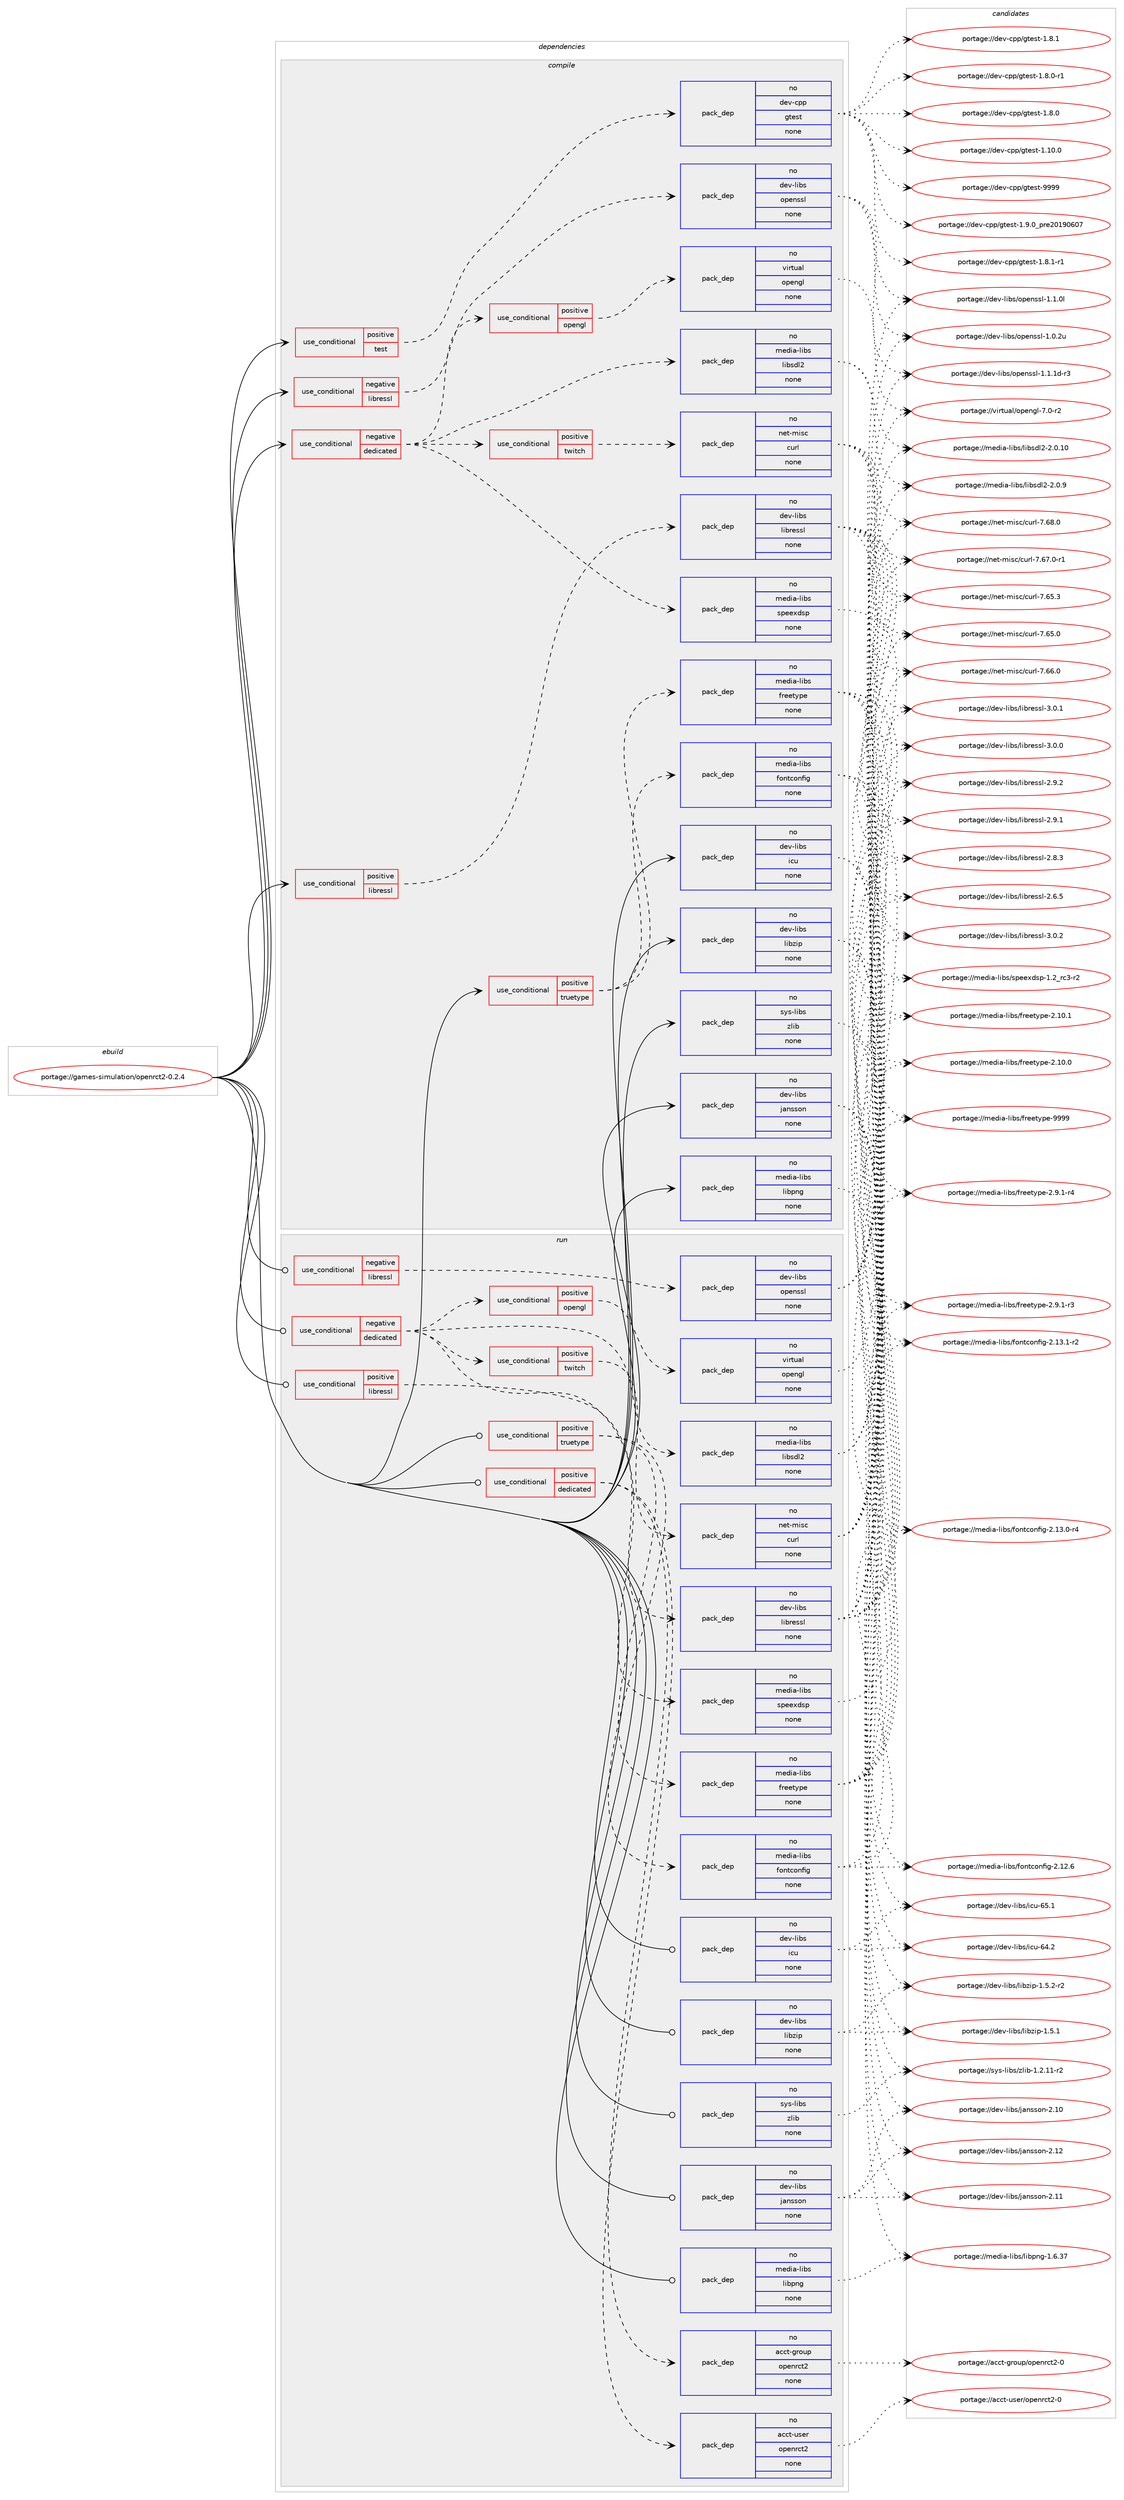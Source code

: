 digraph prolog {

# *************
# Graph options
# *************

newrank=true;
concentrate=true;
compound=true;
graph [rankdir=LR,fontname=Helvetica,fontsize=10,ranksep=1.5];#, ranksep=2.5, nodesep=0.2];
edge  [arrowhead=vee];
node  [fontname=Helvetica,fontsize=10];

# **********
# The ebuild
# **********

subgraph cluster_leftcol {
color=gray;
label=<<i>ebuild</i>>;
id [label="portage://games-simulation/openrct2-0.2.4", color=red, width=4, href="../games-simulation/openrct2-0.2.4.svg"];
}

# ****************
# The dependencies
# ****************

subgraph cluster_midcol {
color=gray;
label=<<i>dependencies</i>>;
subgraph cluster_compile {
fillcolor="#eeeeee";
style=filled;
label=<<i>compile</i>>;
subgraph cond58819 {
dependency282078 [label=<<TABLE BORDER="0" CELLBORDER="1" CELLSPACING="0" CELLPADDING="4"><TR><TD ROWSPAN="3" CELLPADDING="10">use_conditional</TD></TR><TR><TD>negative</TD></TR><TR><TD>dedicated</TD></TR></TABLE>>, shape=none, color=red];
subgraph pack218861 {
dependency282079 [label=<<TABLE BORDER="0" CELLBORDER="1" CELLSPACING="0" CELLPADDING="4" WIDTH="220"><TR><TD ROWSPAN="6" CELLPADDING="30">pack_dep</TD></TR><TR><TD WIDTH="110">no</TD></TR><TR><TD>media-libs</TD></TR><TR><TD>libsdl2</TD></TR><TR><TD>none</TD></TR><TR><TD></TD></TR></TABLE>>, shape=none, color=blue];
}
dependency282078:e -> dependency282079:w [weight=20,style="dashed",arrowhead="vee"];
subgraph pack218862 {
dependency282080 [label=<<TABLE BORDER="0" CELLBORDER="1" CELLSPACING="0" CELLPADDING="4" WIDTH="220"><TR><TD ROWSPAN="6" CELLPADDING="30">pack_dep</TD></TR><TR><TD WIDTH="110">no</TD></TR><TR><TD>media-libs</TD></TR><TR><TD>speexdsp</TD></TR><TR><TD>none</TD></TR><TR><TD></TD></TR></TABLE>>, shape=none, color=blue];
}
dependency282078:e -> dependency282080:w [weight=20,style="dashed",arrowhead="vee"];
subgraph cond58820 {
dependency282081 [label=<<TABLE BORDER="0" CELLBORDER="1" CELLSPACING="0" CELLPADDING="4"><TR><TD ROWSPAN="3" CELLPADDING="10">use_conditional</TD></TR><TR><TD>positive</TD></TR><TR><TD>opengl</TD></TR></TABLE>>, shape=none, color=red];
subgraph pack218863 {
dependency282082 [label=<<TABLE BORDER="0" CELLBORDER="1" CELLSPACING="0" CELLPADDING="4" WIDTH="220"><TR><TD ROWSPAN="6" CELLPADDING="30">pack_dep</TD></TR><TR><TD WIDTH="110">no</TD></TR><TR><TD>virtual</TD></TR><TR><TD>opengl</TD></TR><TR><TD>none</TD></TR><TR><TD></TD></TR></TABLE>>, shape=none, color=blue];
}
dependency282081:e -> dependency282082:w [weight=20,style="dashed",arrowhead="vee"];
}
dependency282078:e -> dependency282081:w [weight=20,style="dashed",arrowhead="vee"];
subgraph cond58821 {
dependency282083 [label=<<TABLE BORDER="0" CELLBORDER="1" CELLSPACING="0" CELLPADDING="4"><TR><TD ROWSPAN="3" CELLPADDING="10">use_conditional</TD></TR><TR><TD>positive</TD></TR><TR><TD>twitch</TD></TR></TABLE>>, shape=none, color=red];
subgraph pack218864 {
dependency282084 [label=<<TABLE BORDER="0" CELLBORDER="1" CELLSPACING="0" CELLPADDING="4" WIDTH="220"><TR><TD ROWSPAN="6" CELLPADDING="30">pack_dep</TD></TR><TR><TD WIDTH="110">no</TD></TR><TR><TD>net-misc</TD></TR><TR><TD>curl</TD></TR><TR><TD>none</TD></TR><TR><TD></TD></TR></TABLE>>, shape=none, color=blue];
}
dependency282083:e -> dependency282084:w [weight=20,style="dashed",arrowhead="vee"];
}
dependency282078:e -> dependency282083:w [weight=20,style="dashed",arrowhead="vee"];
}
id:e -> dependency282078:w [weight=20,style="solid",arrowhead="vee"];
subgraph cond58822 {
dependency282085 [label=<<TABLE BORDER="0" CELLBORDER="1" CELLSPACING="0" CELLPADDING="4"><TR><TD ROWSPAN="3" CELLPADDING="10">use_conditional</TD></TR><TR><TD>negative</TD></TR><TR><TD>libressl</TD></TR></TABLE>>, shape=none, color=red];
subgraph pack218865 {
dependency282086 [label=<<TABLE BORDER="0" CELLBORDER="1" CELLSPACING="0" CELLPADDING="4" WIDTH="220"><TR><TD ROWSPAN="6" CELLPADDING="30">pack_dep</TD></TR><TR><TD WIDTH="110">no</TD></TR><TR><TD>dev-libs</TD></TR><TR><TD>openssl</TD></TR><TR><TD>none</TD></TR><TR><TD></TD></TR></TABLE>>, shape=none, color=blue];
}
dependency282085:e -> dependency282086:w [weight=20,style="dashed",arrowhead="vee"];
}
id:e -> dependency282085:w [weight=20,style="solid",arrowhead="vee"];
subgraph cond58823 {
dependency282087 [label=<<TABLE BORDER="0" CELLBORDER="1" CELLSPACING="0" CELLPADDING="4"><TR><TD ROWSPAN="3" CELLPADDING="10">use_conditional</TD></TR><TR><TD>positive</TD></TR><TR><TD>libressl</TD></TR></TABLE>>, shape=none, color=red];
subgraph pack218866 {
dependency282088 [label=<<TABLE BORDER="0" CELLBORDER="1" CELLSPACING="0" CELLPADDING="4" WIDTH="220"><TR><TD ROWSPAN="6" CELLPADDING="30">pack_dep</TD></TR><TR><TD WIDTH="110">no</TD></TR><TR><TD>dev-libs</TD></TR><TR><TD>libressl</TD></TR><TR><TD>none</TD></TR><TR><TD></TD></TR></TABLE>>, shape=none, color=blue];
}
dependency282087:e -> dependency282088:w [weight=20,style="dashed",arrowhead="vee"];
}
id:e -> dependency282087:w [weight=20,style="solid",arrowhead="vee"];
subgraph cond58824 {
dependency282089 [label=<<TABLE BORDER="0" CELLBORDER="1" CELLSPACING="0" CELLPADDING="4"><TR><TD ROWSPAN="3" CELLPADDING="10">use_conditional</TD></TR><TR><TD>positive</TD></TR><TR><TD>test</TD></TR></TABLE>>, shape=none, color=red];
subgraph pack218867 {
dependency282090 [label=<<TABLE BORDER="0" CELLBORDER="1" CELLSPACING="0" CELLPADDING="4" WIDTH="220"><TR><TD ROWSPAN="6" CELLPADDING="30">pack_dep</TD></TR><TR><TD WIDTH="110">no</TD></TR><TR><TD>dev-cpp</TD></TR><TR><TD>gtest</TD></TR><TR><TD>none</TD></TR><TR><TD></TD></TR></TABLE>>, shape=none, color=blue];
}
dependency282089:e -> dependency282090:w [weight=20,style="dashed",arrowhead="vee"];
}
id:e -> dependency282089:w [weight=20,style="solid",arrowhead="vee"];
subgraph cond58825 {
dependency282091 [label=<<TABLE BORDER="0" CELLBORDER="1" CELLSPACING="0" CELLPADDING="4"><TR><TD ROWSPAN="3" CELLPADDING="10">use_conditional</TD></TR><TR><TD>positive</TD></TR><TR><TD>truetype</TD></TR></TABLE>>, shape=none, color=red];
subgraph pack218868 {
dependency282092 [label=<<TABLE BORDER="0" CELLBORDER="1" CELLSPACING="0" CELLPADDING="4" WIDTH="220"><TR><TD ROWSPAN="6" CELLPADDING="30">pack_dep</TD></TR><TR><TD WIDTH="110">no</TD></TR><TR><TD>media-libs</TD></TR><TR><TD>fontconfig</TD></TR><TR><TD>none</TD></TR><TR><TD></TD></TR></TABLE>>, shape=none, color=blue];
}
dependency282091:e -> dependency282092:w [weight=20,style="dashed",arrowhead="vee"];
subgraph pack218869 {
dependency282093 [label=<<TABLE BORDER="0" CELLBORDER="1" CELLSPACING="0" CELLPADDING="4" WIDTH="220"><TR><TD ROWSPAN="6" CELLPADDING="30">pack_dep</TD></TR><TR><TD WIDTH="110">no</TD></TR><TR><TD>media-libs</TD></TR><TR><TD>freetype</TD></TR><TR><TD>none</TD></TR><TR><TD></TD></TR></TABLE>>, shape=none, color=blue];
}
dependency282091:e -> dependency282093:w [weight=20,style="dashed",arrowhead="vee"];
}
id:e -> dependency282091:w [weight=20,style="solid",arrowhead="vee"];
subgraph pack218870 {
dependency282094 [label=<<TABLE BORDER="0" CELLBORDER="1" CELLSPACING="0" CELLPADDING="4" WIDTH="220"><TR><TD ROWSPAN="6" CELLPADDING="30">pack_dep</TD></TR><TR><TD WIDTH="110">no</TD></TR><TR><TD>dev-libs</TD></TR><TR><TD>icu</TD></TR><TR><TD>none</TD></TR><TR><TD></TD></TR></TABLE>>, shape=none, color=blue];
}
id:e -> dependency282094:w [weight=20,style="solid",arrowhead="vee"];
subgraph pack218871 {
dependency282095 [label=<<TABLE BORDER="0" CELLBORDER="1" CELLSPACING="0" CELLPADDING="4" WIDTH="220"><TR><TD ROWSPAN="6" CELLPADDING="30">pack_dep</TD></TR><TR><TD WIDTH="110">no</TD></TR><TR><TD>dev-libs</TD></TR><TR><TD>jansson</TD></TR><TR><TD>none</TD></TR><TR><TD></TD></TR></TABLE>>, shape=none, color=blue];
}
id:e -> dependency282095:w [weight=20,style="solid",arrowhead="vee"];
subgraph pack218872 {
dependency282096 [label=<<TABLE BORDER="0" CELLBORDER="1" CELLSPACING="0" CELLPADDING="4" WIDTH="220"><TR><TD ROWSPAN="6" CELLPADDING="30">pack_dep</TD></TR><TR><TD WIDTH="110">no</TD></TR><TR><TD>dev-libs</TD></TR><TR><TD>libzip</TD></TR><TR><TD>none</TD></TR><TR><TD></TD></TR></TABLE>>, shape=none, color=blue];
}
id:e -> dependency282096:w [weight=20,style="solid",arrowhead="vee"];
subgraph pack218873 {
dependency282097 [label=<<TABLE BORDER="0" CELLBORDER="1" CELLSPACING="0" CELLPADDING="4" WIDTH="220"><TR><TD ROWSPAN="6" CELLPADDING="30">pack_dep</TD></TR><TR><TD WIDTH="110">no</TD></TR><TR><TD>media-libs</TD></TR><TR><TD>libpng</TD></TR><TR><TD>none</TD></TR><TR><TD></TD></TR></TABLE>>, shape=none, color=blue];
}
id:e -> dependency282097:w [weight=20,style="solid",arrowhead="vee"];
subgraph pack218874 {
dependency282098 [label=<<TABLE BORDER="0" CELLBORDER="1" CELLSPACING="0" CELLPADDING="4" WIDTH="220"><TR><TD ROWSPAN="6" CELLPADDING="30">pack_dep</TD></TR><TR><TD WIDTH="110">no</TD></TR><TR><TD>sys-libs</TD></TR><TR><TD>zlib</TD></TR><TR><TD>none</TD></TR><TR><TD></TD></TR></TABLE>>, shape=none, color=blue];
}
id:e -> dependency282098:w [weight=20,style="solid",arrowhead="vee"];
}
subgraph cluster_compileandrun {
fillcolor="#eeeeee";
style=filled;
label=<<i>compile and run</i>>;
}
subgraph cluster_run {
fillcolor="#eeeeee";
style=filled;
label=<<i>run</i>>;
subgraph cond58826 {
dependency282099 [label=<<TABLE BORDER="0" CELLBORDER="1" CELLSPACING="0" CELLPADDING="4"><TR><TD ROWSPAN="3" CELLPADDING="10">use_conditional</TD></TR><TR><TD>negative</TD></TR><TR><TD>dedicated</TD></TR></TABLE>>, shape=none, color=red];
subgraph pack218875 {
dependency282100 [label=<<TABLE BORDER="0" CELLBORDER="1" CELLSPACING="0" CELLPADDING="4" WIDTH="220"><TR><TD ROWSPAN="6" CELLPADDING="30">pack_dep</TD></TR><TR><TD WIDTH="110">no</TD></TR><TR><TD>media-libs</TD></TR><TR><TD>libsdl2</TD></TR><TR><TD>none</TD></TR><TR><TD></TD></TR></TABLE>>, shape=none, color=blue];
}
dependency282099:e -> dependency282100:w [weight=20,style="dashed",arrowhead="vee"];
subgraph pack218876 {
dependency282101 [label=<<TABLE BORDER="0" CELLBORDER="1" CELLSPACING="0" CELLPADDING="4" WIDTH="220"><TR><TD ROWSPAN="6" CELLPADDING="30">pack_dep</TD></TR><TR><TD WIDTH="110">no</TD></TR><TR><TD>media-libs</TD></TR><TR><TD>speexdsp</TD></TR><TR><TD>none</TD></TR><TR><TD></TD></TR></TABLE>>, shape=none, color=blue];
}
dependency282099:e -> dependency282101:w [weight=20,style="dashed",arrowhead="vee"];
subgraph cond58827 {
dependency282102 [label=<<TABLE BORDER="0" CELLBORDER="1" CELLSPACING="0" CELLPADDING="4"><TR><TD ROWSPAN="3" CELLPADDING="10">use_conditional</TD></TR><TR><TD>positive</TD></TR><TR><TD>opengl</TD></TR></TABLE>>, shape=none, color=red];
subgraph pack218877 {
dependency282103 [label=<<TABLE BORDER="0" CELLBORDER="1" CELLSPACING="0" CELLPADDING="4" WIDTH="220"><TR><TD ROWSPAN="6" CELLPADDING="30">pack_dep</TD></TR><TR><TD WIDTH="110">no</TD></TR><TR><TD>virtual</TD></TR><TR><TD>opengl</TD></TR><TR><TD>none</TD></TR><TR><TD></TD></TR></TABLE>>, shape=none, color=blue];
}
dependency282102:e -> dependency282103:w [weight=20,style="dashed",arrowhead="vee"];
}
dependency282099:e -> dependency282102:w [weight=20,style="dashed",arrowhead="vee"];
subgraph cond58828 {
dependency282104 [label=<<TABLE BORDER="0" CELLBORDER="1" CELLSPACING="0" CELLPADDING="4"><TR><TD ROWSPAN="3" CELLPADDING="10">use_conditional</TD></TR><TR><TD>positive</TD></TR><TR><TD>twitch</TD></TR></TABLE>>, shape=none, color=red];
subgraph pack218878 {
dependency282105 [label=<<TABLE BORDER="0" CELLBORDER="1" CELLSPACING="0" CELLPADDING="4" WIDTH="220"><TR><TD ROWSPAN="6" CELLPADDING="30">pack_dep</TD></TR><TR><TD WIDTH="110">no</TD></TR><TR><TD>net-misc</TD></TR><TR><TD>curl</TD></TR><TR><TD>none</TD></TR><TR><TD></TD></TR></TABLE>>, shape=none, color=blue];
}
dependency282104:e -> dependency282105:w [weight=20,style="dashed",arrowhead="vee"];
}
dependency282099:e -> dependency282104:w [weight=20,style="dashed",arrowhead="vee"];
}
id:e -> dependency282099:w [weight=20,style="solid",arrowhead="odot"];
subgraph cond58829 {
dependency282106 [label=<<TABLE BORDER="0" CELLBORDER="1" CELLSPACING="0" CELLPADDING="4"><TR><TD ROWSPAN="3" CELLPADDING="10">use_conditional</TD></TR><TR><TD>negative</TD></TR><TR><TD>libressl</TD></TR></TABLE>>, shape=none, color=red];
subgraph pack218879 {
dependency282107 [label=<<TABLE BORDER="0" CELLBORDER="1" CELLSPACING="0" CELLPADDING="4" WIDTH="220"><TR><TD ROWSPAN="6" CELLPADDING="30">pack_dep</TD></TR><TR><TD WIDTH="110">no</TD></TR><TR><TD>dev-libs</TD></TR><TR><TD>openssl</TD></TR><TR><TD>none</TD></TR><TR><TD></TD></TR></TABLE>>, shape=none, color=blue];
}
dependency282106:e -> dependency282107:w [weight=20,style="dashed",arrowhead="vee"];
}
id:e -> dependency282106:w [weight=20,style="solid",arrowhead="odot"];
subgraph cond58830 {
dependency282108 [label=<<TABLE BORDER="0" CELLBORDER="1" CELLSPACING="0" CELLPADDING="4"><TR><TD ROWSPAN="3" CELLPADDING="10">use_conditional</TD></TR><TR><TD>positive</TD></TR><TR><TD>dedicated</TD></TR></TABLE>>, shape=none, color=red];
subgraph pack218880 {
dependency282109 [label=<<TABLE BORDER="0" CELLBORDER="1" CELLSPACING="0" CELLPADDING="4" WIDTH="220"><TR><TD ROWSPAN="6" CELLPADDING="30">pack_dep</TD></TR><TR><TD WIDTH="110">no</TD></TR><TR><TD>acct-group</TD></TR><TR><TD>openrct2</TD></TR><TR><TD>none</TD></TR><TR><TD></TD></TR></TABLE>>, shape=none, color=blue];
}
dependency282108:e -> dependency282109:w [weight=20,style="dashed",arrowhead="vee"];
subgraph pack218881 {
dependency282110 [label=<<TABLE BORDER="0" CELLBORDER="1" CELLSPACING="0" CELLPADDING="4" WIDTH="220"><TR><TD ROWSPAN="6" CELLPADDING="30">pack_dep</TD></TR><TR><TD WIDTH="110">no</TD></TR><TR><TD>acct-user</TD></TR><TR><TD>openrct2</TD></TR><TR><TD>none</TD></TR><TR><TD></TD></TR></TABLE>>, shape=none, color=blue];
}
dependency282108:e -> dependency282110:w [weight=20,style="dashed",arrowhead="vee"];
}
id:e -> dependency282108:w [weight=20,style="solid",arrowhead="odot"];
subgraph cond58831 {
dependency282111 [label=<<TABLE BORDER="0" CELLBORDER="1" CELLSPACING="0" CELLPADDING="4"><TR><TD ROWSPAN="3" CELLPADDING="10">use_conditional</TD></TR><TR><TD>positive</TD></TR><TR><TD>libressl</TD></TR></TABLE>>, shape=none, color=red];
subgraph pack218882 {
dependency282112 [label=<<TABLE BORDER="0" CELLBORDER="1" CELLSPACING="0" CELLPADDING="4" WIDTH="220"><TR><TD ROWSPAN="6" CELLPADDING="30">pack_dep</TD></TR><TR><TD WIDTH="110">no</TD></TR><TR><TD>dev-libs</TD></TR><TR><TD>libressl</TD></TR><TR><TD>none</TD></TR><TR><TD></TD></TR></TABLE>>, shape=none, color=blue];
}
dependency282111:e -> dependency282112:w [weight=20,style="dashed",arrowhead="vee"];
}
id:e -> dependency282111:w [weight=20,style="solid",arrowhead="odot"];
subgraph cond58832 {
dependency282113 [label=<<TABLE BORDER="0" CELLBORDER="1" CELLSPACING="0" CELLPADDING="4"><TR><TD ROWSPAN="3" CELLPADDING="10">use_conditional</TD></TR><TR><TD>positive</TD></TR><TR><TD>truetype</TD></TR></TABLE>>, shape=none, color=red];
subgraph pack218883 {
dependency282114 [label=<<TABLE BORDER="0" CELLBORDER="1" CELLSPACING="0" CELLPADDING="4" WIDTH="220"><TR><TD ROWSPAN="6" CELLPADDING="30">pack_dep</TD></TR><TR><TD WIDTH="110">no</TD></TR><TR><TD>media-libs</TD></TR><TR><TD>fontconfig</TD></TR><TR><TD>none</TD></TR><TR><TD></TD></TR></TABLE>>, shape=none, color=blue];
}
dependency282113:e -> dependency282114:w [weight=20,style="dashed",arrowhead="vee"];
subgraph pack218884 {
dependency282115 [label=<<TABLE BORDER="0" CELLBORDER="1" CELLSPACING="0" CELLPADDING="4" WIDTH="220"><TR><TD ROWSPAN="6" CELLPADDING="30">pack_dep</TD></TR><TR><TD WIDTH="110">no</TD></TR><TR><TD>media-libs</TD></TR><TR><TD>freetype</TD></TR><TR><TD>none</TD></TR><TR><TD></TD></TR></TABLE>>, shape=none, color=blue];
}
dependency282113:e -> dependency282115:w [weight=20,style="dashed",arrowhead="vee"];
}
id:e -> dependency282113:w [weight=20,style="solid",arrowhead="odot"];
subgraph pack218885 {
dependency282116 [label=<<TABLE BORDER="0" CELLBORDER="1" CELLSPACING="0" CELLPADDING="4" WIDTH="220"><TR><TD ROWSPAN="6" CELLPADDING="30">pack_dep</TD></TR><TR><TD WIDTH="110">no</TD></TR><TR><TD>dev-libs</TD></TR><TR><TD>icu</TD></TR><TR><TD>none</TD></TR><TR><TD></TD></TR></TABLE>>, shape=none, color=blue];
}
id:e -> dependency282116:w [weight=20,style="solid",arrowhead="odot"];
subgraph pack218886 {
dependency282117 [label=<<TABLE BORDER="0" CELLBORDER="1" CELLSPACING="0" CELLPADDING="4" WIDTH="220"><TR><TD ROWSPAN="6" CELLPADDING="30">pack_dep</TD></TR><TR><TD WIDTH="110">no</TD></TR><TR><TD>dev-libs</TD></TR><TR><TD>jansson</TD></TR><TR><TD>none</TD></TR><TR><TD></TD></TR></TABLE>>, shape=none, color=blue];
}
id:e -> dependency282117:w [weight=20,style="solid",arrowhead="odot"];
subgraph pack218887 {
dependency282118 [label=<<TABLE BORDER="0" CELLBORDER="1" CELLSPACING="0" CELLPADDING="4" WIDTH="220"><TR><TD ROWSPAN="6" CELLPADDING="30">pack_dep</TD></TR><TR><TD WIDTH="110">no</TD></TR><TR><TD>dev-libs</TD></TR><TR><TD>libzip</TD></TR><TR><TD>none</TD></TR><TR><TD></TD></TR></TABLE>>, shape=none, color=blue];
}
id:e -> dependency282118:w [weight=20,style="solid",arrowhead="odot"];
subgraph pack218888 {
dependency282119 [label=<<TABLE BORDER="0" CELLBORDER="1" CELLSPACING="0" CELLPADDING="4" WIDTH="220"><TR><TD ROWSPAN="6" CELLPADDING="30">pack_dep</TD></TR><TR><TD WIDTH="110">no</TD></TR><TR><TD>media-libs</TD></TR><TR><TD>libpng</TD></TR><TR><TD>none</TD></TR><TR><TD></TD></TR></TABLE>>, shape=none, color=blue];
}
id:e -> dependency282119:w [weight=20,style="solid",arrowhead="odot"];
subgraph pack218889 {
dependency282120 [label=<<TABLE BORDER="0" CELLBORDER="1" CELLSPACING="0" CELLPADDING="4" WIDTH="220"><TR><TD ROWSPAN="6" CELLPADDING="30">pack_dep</TD></TR><TR><TD WIDTH="110">no</TD></TR><TR><TD>sys-libs</TD></TR><TR><TD>zlib</TD></TR><TR><TD>none</TD></TR><TR><TD></TD></TR></TABLE>>, shape=none, color=blue];
}
id:e -> dependency282120:w [weight=20,style="solid",arrowhead="odot"];
}
}

# **************
# The candidates
# **************

subgraph cluster_choices {
rank=same;
color=gray;
label=<<i>candidates</i>>;

subgraph choice218861 {
color=black;
nodesep=1;
choice109101100105974510810598115471081059811510010850455046484657 [label="portage://media-libs/libsdl2-2.0.9", color=red, width=4,href="../media-libs/libsdl2-2.0.9.svg"];
choice10910110010597451081059811547108105981151001085045504648464948 [label="portage://media-libs/libsdl2-2.0.10", color=red, width=4,href="../media-libs/libsdl2-2.0.10.svg"];
dependency282079:e -> choice109101100105974510810598115471081059811510010850455046484657:w [style=dotted,weight="100"];
dependency282079:e -> choice10910110010597451081059811547108105981151001085045504648464948:w [style=dotted,weight="100"];
}
subgraph choice218862 {
color=black;
nodesep=1;
choice10910110010597451081059811547115112101101120100115112454946509511499514511450 [label="portage://media-libs/speexdsp-1.2_rc3-r2", color=red, width=4,href="../media-libs/speexdsp-1.2_rc3-r2.svg"];
dependency282080:e -> choice10910110010597451081059811547115112101101120100115112454946509511499514511450:w [style=dotted,weight="100"];
}
subgraph choice218863 {
color=black;
nodesep=1;
choice1181051141161179710847111112101110103108455546484511450 [label="portage://virtual/opengl-7.0-r2", color=red, width=4,href="../virtual/opengl-7.0-r2.svg"];
dependency282082:e -> choice1181051141161179710847111112101110103108455546484511450:w [style=dotted,weight="100"];
}
subgraph choice218864 {
color=black;
nodesep=1;
choice1101011164510910511599479911711410845554654564648 [label="portage://net-misc/curl-7.68.0", color=red, width=4,href="../net-misc/curl-7.68.0.svg"];
choice11010111645109105115994799117114108455546545546484511449 [label="portage://net-misc/curl-7.67.0-r1", color=red, width=4,href="../net-misc/curl-7.67.0-r1.svg"];
choice1101011164510910511599479911711410845554654544648 [label="portage://net-misc/curl-7.66.0", color=red, width=4,href="../net-misc/curl-7.66.0.svg"];
choice1101011164510910511599479911711410845554654534651 [label="portage://net-misc/curl-7.65.3", color=red, width=4,href="../net-misc/curl-7.65.3.svg"];
choice1101011164510910511599479911711410845554654534648 [label="portage://net-misc/curl-7.65.0", color=red, width=4,href="../net-misc/curl-7.65.0.svg"];
dependency282084:e -> choice1101011164510910511599479911711410845554654564648:w [style=dotted,weight="100"];
dependency282084:e -> choice11010111645109105115994799117114108455546545546484511449:w [style=dotted,weight="100"];
dependency282084:e -> choice1101011164510910511599479911711410845554654544648:w [style=dotted,weight="100"];
dependency282084:e -> choice1101011164510910511599479911711410845554654534651:w [style=dotted,weight="100"];
dependency282084:e -> choice1101011164510910511599479911711410845554654534648:w [style=dotted,weight="100"];
}
subgraph choice218865 {
color=black;
nodesep=1;
choice1001011184510810598115471111121011101151151084549464946491004511451 [label="portage://dev-libs/openssl-1.1.1d-r3", color=red, width=4,href="../dev-libs/openssl-1.1.1d-r3.svg"];
choice100101118451081059811547111112101110115115108454946494648108 [label="portage://dev-libs/openssl-1.1.0l", color=red, width=4,href="../dev-libs/openssl-1.1.0l.svg"];
choice100101118451081059811547111112101110115115108454946484650117 [label="portage://dev-libs/openssl-1.0.2u", color=red, width=4,href="../dev-libs/openssl-1.0.2u.svg"];
dependency282086:e -> choice1001011184510810598115471111121011101151151084549464946491004511451:w [style=dotted,weight="100"];
dependency282086:e -> choice100101118451081059811547111112101110115115108454946494648108:w [style=dotted,weight="100"];
dependency282086:e -> choice100101118451081059811547111112101110115115108454946484650117:w [style=dotted,weight="100"];
}
subgraph choice218866 {
color=black;
nodesep=1;
choice10010111845108105981154710810598114101115115108455146484650 [label="portage://dev-libs/libressl-3.0.2", color=red, width=4,href="../dev-libs/libressl-3.0.2.svg"];
choice10010111845108105981154710810598114101115115108455146484649 [label="portage://dev-libs/libressl-3.0.1", color=red, width=4,href="../dev-libs/libressl-3.0.1.svg"];
choice10010111845108105981154710810598114101115115108455146484648 [label="portage://dev-libs/libressl-3.0.0", color=red, width=4,href="../dev-libs/libressl-3.0.0.svg"];
choice10010111845108105981154710810598114101115115108455046574650 [label="portage://dev-libs/libressl-2.9.2", color=red, width=4,href="../dev-libs/libressl-2.9.2.svg"];
choice10010111845108105981154710810598114101115115108455046574649 [label="portage://dev-libs/libressl-2.9.1", color=red, width=4,href="../dev-libs/libressl-2.9.1.svg"];
choice10010111845108105981154710810598114101115115108455046564651 [label="portage://dev-libs/libressl-2.8.3", color=red, width=4,href="../dev-libs/libressl-2.8.3.svg"];
choice10010111845108105981154710810598114101115115108455046544653 [label="portage://dev-libs/libressl-2.6.5", color=red, width=4,href="../dev-libs/libressl-2.6.5.svg"];
dependency282088:e -> choice10010111845108105981154710810598114101115115108455146484650:w [style=dotted,weight="100"];
dependency282088:e -> choice10010111845108105981154710810598114101115115108455146484649:w [style=dotted,weight="100"];
dependency282088:e -> choice10010111845108105981154710810598114101115115108455146484648:w [style=dotted,weight="100"];
dependency282088:e -> choice10010111845108105981154710810598114101115115108455046574650:w [style=dotted,weight="100"];
dependency282088:e -> choice10010111845108105981154710810598114101115115108455046574649:w [style=dotted,weight="100"];
dependency282088:e -> choice10010111845108105981154710810598114101115115108455046564651:w [style=dotted,weight="100"];
dependency282088:e -> choice10010111845108105981154710810598114101115115108455046544653:w [style=dotted,weight="100"];
}
subgraph choice218867 {
color=black;
nodesep=1;
choice1001011184599112112471031161011151164557575757 [label="portage://dev-cpp/gtest-9999", color=red, width=4,href="../dev-cpp/gtest-9999.svg"];
choice100101118459911211247103116101115116454946574648951121141015048495748544855 [label="portage://dev-cpp/gtest-1.9.0_pre20190607", color=red, width=4,href="../dev-cpp/gtest-1.9.0_pre20190607.svg"];
choice1001011184599112112471031161011151164549465646494511449 [label="portage://dev-cpp/gtest-1.8.1-r1", color=red, width=4,href="../dev-cpp/gtest-1.8.1-r1.svg"];
choice100101118459911211247103116101115116454946564649 [label="portage://dev-cpp/gtest-1.8.1", color=red, width=4,href="../dev-cpp/gtest-1.8.1.svg"];
choice1001011184599112112471031161011151164549465646484511449 [label="portage://dev-cpp/gtest-1.8.0-r1", color=red, width=4,href="../dev-cpp/gtest-1.8.0-r1.svg"];
choice100101118459911211247103116101115116454946564648 [label="portage://dev-cpp/gtest-1.8.0", color=red, width=4,href="../dev-cpp/gtest-1.8.0.svg"];
choice10010111845991121124710311610111511645494649484648 [label="portage://dev-cpp/gtest-1.10.0", color=red, width=4,href="../dev-cpp/gtest-1.10.0.svg"];
dependency282090:e -> choice1001011184599112112471031161011151164557575757:w [style=dotted,weight="100"];
dependency282090:e -> choice100101118459911211247103116101115116454946574648951121141015048495748544855:w [style=dotted,weight="100"];
dependency282090:e -> choice1001011184599112112471031161011151164549465646494511449:w [style=dotted,weight="100"];
dependency282090:e -> choice100101118459911211247103116101115116454946564649:w [style=dotted,weight="100"];
dependency282090:e -> choice1001011184599112112471031161011151164549465646484511449:w [style=dotted,weight="100"];
dependency282090:e -> choice100101118459911211247103116101115116454946564648:w [style=dotted,weight="100"];
dependency282090:e -> choice10010111845991121124710311610111511645494649484648:w [style=dotted,weight="100"];
}
subgraph choice218868 {
color=black;
nodesep=1;
choice1091011001059745108105981154710211111011699111110102105103455046495146494511450 [label="portage://media-libs/fontconfig-2.13.1-r2", color=red, width=4,href="../media-libs/fontconfig-2.13.1-r2.svg"];
choice1091011001059745108105981154710211111011699111110102105103455046495146484511452 [label="portage://media-libs/fontconfig-2.13.0-r4", color=red, width=4,href="../media-libs/fontconfig-2.13.0-r4.svg"];
choice109101100105974510810598115471021111101169911111010210510345504649504654 [label="portage://media-libs/fontconfig-2.12.6", color=red, width=4,href="../media-libs/fontconfig-2.12.6.svg"];
dependency282092:e -> choice1091011001059745108105981154710211111011699111110102105103455046495146494511450:w [style=dotted,weight="100"];
dependency282092:e -> choice1091011001059745108105981154710211111011699111110102105103455046495146484511452:w [style=dotted,weight="100"];
dependency282092:e -> choice109101100105974510810598115471021111101169911111010210510345504649504654:w [style=dotted,weight="100"];
}
subgraph choice218869 {
color=black;
nodesep=1;
choice109101100105974510810598115471021141011011161211121014557575757 [label="portage://media-libs/freetype-9999", color=red, width=4,href="../media-libs/freetype-9999.svg"];
choice109101100105974510810598115471021141011011161211121014550465746494511452 [label="portage://media-libs/freetype-2.9.1-r4", color=red, width=4,href="../media-libs/freetype-2.9.1-r4.svg"];
choice109101100105974510810598115471021141011011161211121014550465746494511451 [label="portage://media-libs/freetype-2.9.1-r3", color=red, width=4,href="../media-libs/freetype-2.9.1-r3.svg"];
choice1091011001059745108105981154710211410110111612111210145504649484649 [label="portage://media-libs/freetype-2.10.1", color=red, width=4,href="../media-libs/freetype-2.10.1.svg"];
choice1091011001059745108105981154710211410110111612111210145504649484648 [label="portage://media-libs/freetype-2.10.0", color=red, width=4,href="../media-libs/freetype-2.10.0.svg"];
dependency282093:e -> choice109101100105974510810598115471021141011011161211121014557575757:w [style=dotted,weight="100"];
dependency282093:e -> choice109101100105974510810598115471021141011011161211121014550465746494511452:w [style=dotted,weight="100"];
dependency282093:e -> choice109101100105974510810598115471021141011011161211121014550465746494511451:w [style=dotted,weight="100"];
dependency282093:e -> choice1091011001059745108105981154710211410110111612111210145504649484649:w [style=dotted,weight="100"];
dependency282093:e -> choice1091011001059745108105981154710211410110111612111210145504649484648:w [style=dotted,weight="100"];
}
subgraph choice218870 {
color=black;
nodesep=1;
choice100101118451081059811547105991174554534649 [label="portage://dev-libs/icu-65.1", color=red, width=4,href="../dev-libs/icu-65.1.svg"];
choice100101118451081059811547105991174554524650 [label="portage://dev-libs/icu-64.2", color=red, width=4,href="../dev-libs/icu-64.2.svg"];
dependency282094:e -> choice100101118451081059811547105991174554534649:w [style=dotted,weight="100"];
dependency282094:e -> choice100101118451081059811547105991174554524650:w [style=dotted,weight="100"];
}
subgraph choice218871 {
color=black;
nodesep=1;
choice100101118451081059811547106971101151151111104550464950 [label="portage://dev-libs/jansson-2.12", color=red, width=4,href="../dev-libs/jansson-2.12.svg"];
choice100101118451081059811547106971101151151111104550464949 [label="portage://dev-libs/jansson-2.11", color=red, width=4,href="../dev-libs/jansson-2.11.svg"];
choice100101118451081059811547106971101151151111104550464948 [label="portage://dev-libs/jansson-2.10", color=red, width=4,href="../dev-libs/jansson-2.10.svg"];
dependency282095:e -> choice100101118451081059811547106971101151151111104550464950:w [style=dotted,weight="100"];
dependency282095:e -> choice100101118451081059811547106971101151151111104550464949:w [style=dotted,weight="100"];
dependency282095:e -> choice100101118451081059811547106971101151151111104550464948:w [style=dotted,weight="100"];
}
subgraph choice218872 {
color=black;
nodesep=1;
choice100101118451081059811547108105981221051124549465346504511450 [label="portage://dev-libs/libzip-1.5.2-r2", color=red, width=4,href="../dev-libs/libzip-1.5.2-r2.svg"];
choice10010111845108105981154710810598122105112454946534649 [label="portage://dev-libs/libzip-1.5.1", color=red, width=4,href="../dev-libs/libzip-1.5.1.svg"];
dependency282096:e -> choice100101118451081059811547108105981221051124549465346504511450:w [style=dotted,weight="100"];
dependency282096:e -> choice10010111845108105981154710810598122105112454946534649:w [style=dotted,weight="100"];
}
subgraph choice218873 {
color=black;
nodesep=1;
choice109101100105974510810598115471081059811211010345494654465155 [label="portage://media-libs/libpng-1.6.37", color=red, width=4,href="../media-libs/libpng-1.6.37.svg"];
dependency282097:e -> choice109101100105974510810598115471081059811211010345494654465155:w [style=dotted,weight="100"];
}
subgraph choice218874 {
color=black;
nodesep=1;
choice11512111545108105981154712210810598454946504649494511450 [label="portage://sys-libs/zlib-1.2.11-r2", color=red, width=4,href="../sys-libs/zlib-1.2.11-r2.svg"];
dependency282098:e -> choice11512111545108105981154712210810598454946504649494511450:w [style=dotted,weight="100"];
}
subgraph choice218875 {
color=black;
nodesep=1;
choice109101100105974510810598115471081059811510010850455046484657 [label="portage://media-libs/libsdl2-2.0.9", color=red, width=4,href="../media-libs/libsdl2-2.0.9.svg"];
choice10910110010597451081059811547108105981151001085045504648464948 [label="portage://media-libs/libsdl2-2.0.10", color=red, width=4,href="../media-libs/libsdl2-2.0.10.svg"];
dependency282100:e -> choice109101100105974510810598115471081059811510010850455046484657:w [style=dotted,weight="100"];
dependency282100:e -> choice10910110010597451081059811547108105981151001085045504648464948:w [style=dotted,weight="100"];
}
subgraph choice218876 {
color=black;
nodesep=1;
choice10910110010597451081059811547115112101101120100115112454946509511499514511450 [label="portage://media-libs/speexdsp-1.2_rc3-r2", color=red, width=4,href="../media-libs/speexdsp-1.2_rc3-r2.svg"];
dependency282101:e -> choice10910110010597451081059811547115112101101120100115112454946509511499514511450:w [style=dotted,weight="100"];
}
subgraph choice218877 {
color=black;
nodesep=1;
choice1181051141161179710847111112101110103108455546484511450 [label="portage://virtual/opengl-7.0-r2", color=red, width=4,href="../virtual/opengl-7.0-r2.svg"];
dependency282103:e -> choice1181051141161179710847111112101110103108455546484511450:w [style=dotted,weight="100"];
}
subgraph choice218878 {
color=black;
nodesep=1;
choice1101011164510910511599479911711410845554654564648 [label="portage://net-misc/curl-7.68.0", color=red, width=4,href="../net-misc/curl-7.68.0.svg"];
choice11010111645109105115994799117114108455546545546484511449 [label="portage://net-misc/curl-7.67.0-r1", color=red, width=4,href="../net-misc/curl-7.67.0-r1.svg"];
choice1101011164510910511599479911711410845554654544648 [label="portage://net-misc/curl-7.66.0", color=red, width=4,href="../net-misc/curl-7.66.0.svg"];
choice1101011164510910511599479911711410845554654534651 [label="portage://net-misc/curl-7.65.3", color=red, width=4,href="../net-misc/curl-7.65.3.svg"];
choice1101011164510910511599479911711410845554654534648 [label="portage://net-misc/curl-7.65.0", color=red, width=4,href="../net-misc/curl-7.65.0.svg"];
dependency282105:e -> choice1101011164510910511599479911711410845554654564648:w [style=dotted,weight="100"];
dependency282105:e -> choice11010111645109105115994799117114108455546545546484511449:w [style=dotted,weight="100"];
dependency282105:e -> choice1101011164510910511599479911711410845554654544648:w [style=dotted,weight="100"];
dependency282105:e -> choice1101011164510910511599479911711410845554654534651:w [style=dotted,weight="100"];
dependency282105:e -> choice1101011164510910511599479911711410845554654534648:w [style=dotted,weight="100"];
}
subgraph choice218879 {
color=black;
nodesep=1;
choice1001011184510810598115471111121011101151151084549464946491004511451 [label="portage://dev-libs/openssl-1.1.1d-r3", color=red, width=4,href="../dev-libs/openssl-1.1.1d-r3.svg"];
choice100101118451081059811547111112101110115115108454946494648108 [label="portage://dev-libs/openssl-1.1.0l", color=red, width=4,href="../dev-libs/openssl-1.1.0l.svg"];
choice100101118451081059811547111112101110115115108454946484650117 [label="portage://dev-libs/openssl-1.0.2u", color=red, width=4,href="../dev-libs/openssl-1.0.2u.svg"];
dependency282107:e -> choice1001011184510810598115471111121011101151151084549464946491004511451:w [style=dotted,weight="100"];
dependency282107:e -> choice100101118451081059811547111112101110115115108454946494648108:w [style=dotted,weight="100"];
dependency282107:e -> choice100101118451081059811547111112101110115115108454946484650117:w [style=dotted,weight="100"];
}
subgraph choice218880 {
color=black;
nodesep=1;
choice979999116451031141111171124711111210111011499116504548 [label="portage://acct-group/openrct2-0", color=red, width=4,href="../acct-group/openrct2-0.svg"];
dependency282109:e -> choice979999116451031141111171124711111210111011499116504548:w [style=dotted,weight="100"];
}
subgraph choice218881 {
color=black;
nodesep=1;
choice979999116451171151011144711111210111011499116504548 [label="portage://acct-user/openrct2-0", color=red, width=4,href="../acct-user/openrct2-0.svg"];
dependency282110:e -> choice979999116451171151011144711111210111011499116504548:w [style=dotted,weight="100"];
}
subgraph choice218882 {
color=black;
nodesep=1;
choice10010111845108105981154710810598114101115115108455146484650 [label="portage://dev-libs/libressl-3.0.2", color=red, width=4,href="../dev-libs/libressl-3.0.2.svg"];
choice10010111845108105981154710810598114101115115108455146484649 [label="portage://dev-libs/libressl-3.0.1", color=red, width=4,href="../dev-libs/libressl-3.0.1.svg"];
choice10010111845108105981154710810598114101115115108455146484648 [label="portage://dev-libs/libressl-3.0.0", color=red, width=4,href="../dev-libs/libressl-3.0.0.svg"];
choice10010111845108105981154710810598114101115115108455046574650 [label="portage://dev-libs/libressl-2.9.2", color=red, width=4,href="../dev-libs/libressl-2.9.2.svg"];
choice10010111845108105981154710810598114101115115108455046574649 [label="portage://dev-libs/libressl-2.9.1", color=red, width=4,href="../dev-libs/libressl-2.9.1.svg"];
choice10010111845108105981154710810598114101115115108455046564651 [label="portage://dev-libs/libressl-2.8.3", color=red, width=4,href="../dev-libs/libressl-2.8.3.svg"];
choice10010111845108105981154710810598114101115115108455046544653 [label="portage://dev-libs/libressl-2.6.5", color=red, width=4,href="../dev-libs/libressl-2.6.5.svg"];
dependency282112:e -> choice10010111845108105981154710810598114101115115108455146484650:w [style=dotted,weight="100"];
dependency282112:e -> choice10010111845108105981154710810598114101115115108455146484649:w [style=dotted,weight="100"];
dependency282112:e -> choice10010111845108105981154710810598114101115115108455146484648:w [style=dotted,weight="100"];
dependency282112:e -> choice10010111845108105981154710810598114101115115108455046574650:w [style=dotted,weight="100"];
dependency282112:e -> choice10010111845108105981154710810598114101115115108455046574649:w [style=dotted,weight="100"];
dependency282112:e -> choice10010111845108105981154710810598114101115115108455046564651:w [style=dotted,weight="100"];
dependency282112:e -> choice10010111845108105981154710810598114101115115108455046544653:w [style=dotted,weight="100"];
}
subgraph choice218883 {
color=black;
nodesep=1;
choice1091011001059745108105981154710211111011699111110102105103455046495146494511450 [label="portage://media-libs/fontconfig-2.13.1-r2", color=red, width=4,href="../media-libs/fontconfig-2.13.1-r2.svg"];
choice1091011001059745108105981154710211111011699111110102105103455046495146484511452 [label="portage://media-libs/fontconfig-2.13.0-r4", color=red, width=4,href="../media-libs/fontconfig-2.13.0-r4.svg"];
choice109101100105974510810598115471021111101169911111010210510345504649504654 [label="portage://media-libs/fontconfig-2.12.6", color=red, width=4,href="../media-libs/fontconfig-2.12.6.svg"];
dependency282114:e -> choice1091011001059745108105981154710211111011699111110102105103455046495146494511450:w [style=dotted,weight="100"];
dependency282114:e -> choice1091011001059745108105981154710211111011699111110102105103455046495146484511452:w [style=dotted,weight="100"];
dependency282114:e -> choice109101100105974510810598115471021111101169911111010210510345504649504654:w [style=dotted,weight="100"];
}
subgraph choice218884 {
color=black;
nodesep=1;
choice109101100105974510810598115471021141011011161211121014557575757 [label="portage://media-libs/freetype-9999", color=red, width=4,href="../media-libs/freetype-9999.svg"];
choice109101100105974510810598115471021141011011161211121014550465746494511452 [label="portage://media-libs/freetype-2.9.1-r4", color=red, width=4,href="../media-libs/freetype-2.9.1-r4.svg"];
choice109101100105974510810598115471021141011011161211121014550465746494511451 [label="portage://media-libs/freetype-2.9.1-r3", color=red, width=4,href="../media-libs/freetype-2.9.1-r3.svg"];
choice1091011001059745108105981154710211410110111612111210145504649484649 [label="portage://media-libs/freetype-2.10.1", color=red, width=4,href="../media-libs/freetype-2.10.1.svg"];
choice1091011001059745108105981154710211410110111612111210145504649484648 [label="portage://media-libs/freetype-2.10.0", color=red, width=4,href="../media-libs/freetype-2.10.0.svg"];
dependency282115:e -> choice109101100105974510810598115471021141011011161211121014557575757:w [style=dotted,weight="100"];
dependency282115:e -> choice109101100105974510810598115471021141011011161211121014550465746494511452:w [style=dotted,weight="100"];
dependency282115:e -> choice109101100105974510810598115471021141011011161211121014550465746494511451:w [style=dotted,weight="100"];
dependency282115:e -> choice1091011001059745108105981154710211410110111612111210145504649484649:w [style=dotted,weight="100"];
dependency282115:e -> choice1091011001059745108105981154710211410110111612111210145504649484648:w [style=dotted,weight="100"];
}
subgraph choice218885 {
color=black;
nodesep=1;
choice100101118451081059811547105991174554534649 [label="portage://dev-libs/icu-65.1", color=red, width=4,href="../dev-libs/icu-65.1.svg"];
choice100101118451081059811547105991174554524650 [label="portage://dev-libs/icu-64.2", color=red, width=4,href="../dev-libs/icu-64.2.svg"];
dependency282116:e -> choice100101118451081059811547105991174554534649:w [style=dotted,weight="100"];
dependency282116:e -> choice100101118451081059811547105991174554524650:w [style=dotted,weight="100"];
}
subgraph choice218886 {
color=black;
nodesep=1;
choice100101118451081059811547106971101151151111104550464950 [label="portage://dev-libs/jansson-2.12", color=red, width=4,href="../dev-libs/jansson-2.12.svg"];
choice100101118451081059811547106971101151151111104550464949 [label="portage://dev-libs/jansson-2.11", color=red, width=4,href="../dev-libs/jansson-2.11.svg"];
choice100101118451081059811547106971101151151111104550464948 [label="portage://dev-libs/jansson-2.10", color=red, width=4,href="../dev-libs/jansson-2.10.svg"];
dependency282117:e -> choice100101118451081059811547106971101151151111104550464950:w [style=dotted,weight="100"];
dependency282117:e -> choice100101118451081059811547106971101151151111104550464949:w [style=dotted,weight="100"];
dependency282117:e -> choice100101118451081059811547106971101151151111104550464948:w [style=dotted,weight="100"];
}
subgraph choice218887 {
color=black;
nodesep=1;
choice100101118451081059811547108105981221051124549465346504511450 [label="portage://dev-libs/libzip-1.5.2-r2", color=red, width=4,href="../dev-libs/libzip-1.5.2-r2.svg"];
choice10010111845108105981154710810598122105112454946534649 [label="portage://dev-libs/libzip-1.5.1", color=red, width=4,href="../dev-libs/libzip-1.5.1.svg"];
dependency282118:e -> choice100101118451081059811547108105981221051124549465346504511450:w [style=dotted,weight="100"];
dependency282118:e -> choice10010111845108105981154710810598122105112454946534649:w [style=dotted,weight="100"];
}
subgraph choice218888 {
color=black;
nodesep=1;
choice109101100105974510810598115471081059811211010345494654465155 [label="portage://media-libs/libpng-1.6.37", color=red, width=4,href="../media-libs/libpng-1.6.37.svg"];
dependency282119:e -> choice109101100105974510810598115471081059811211010345494654465155:w [style=dotted,weight="100"];
}
subgraph choice218889 {
color=black;
nodesep=1;
choice11512111545108105981154712210810598454946504649494511450 [label="portage://sys-libs/zlib-1.2.11-r2", color=red, width=4,href="../sys-libs/zlib-1.2.11-r2.svg"];
dependency282120:e -> choice11512111545108105981154712210810598454946504649494511450:w [style=dotted,weight="100"];
}
}

}
